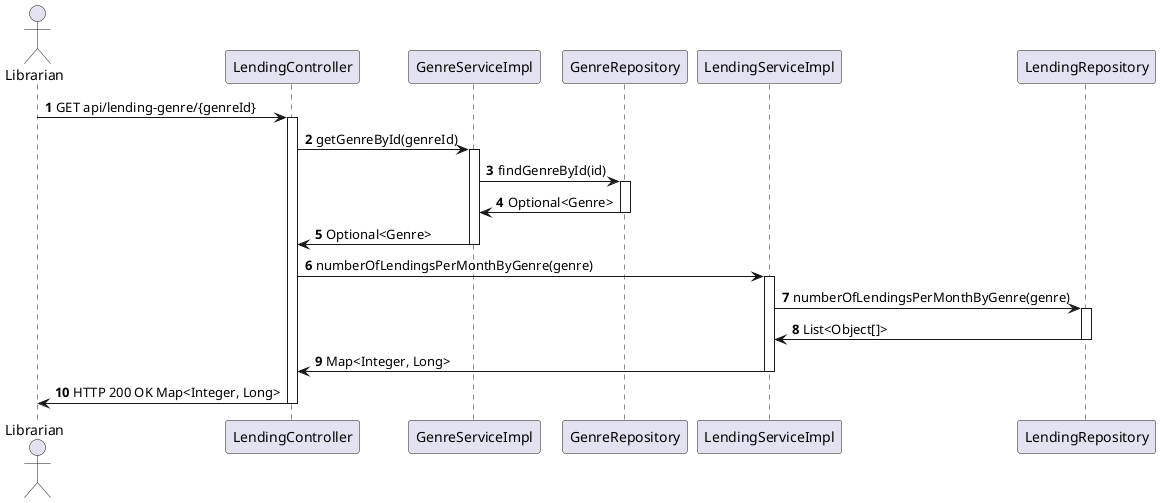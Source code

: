 @startuml
actor Librarian
autonumber

Librarian -> LendingController: GET api/lending-genre/{genreId}
activate LendingController

LendingController -> GenreServiceImpl: getGenreById(genreId)
activate GenreServiceImpl

GenreServiceImpl -> GenreRepository: findGenreById(id)
activate GenreRepository
GenreRepository -> GenreServiceImpl: Optional<Genre>
deactivate GenreRepository
GenreServiceImpl -> LendingController: Optional<Genre>
deactivate GenreServiceImpl

LendingController -> LendingServiceImpl: numberOfLendingsPerMonthByGenre(genre)
activate LendingServiceImpl

LendingServiceImpl -> LendingRepository: numberOfLendingsPerMonthByGenre(genre)
activate LendingRepository
LendingRepository -> LendingServiceImpl: List<Object[]>
deactivate LendingRepository

LendingServiceImpl -> LendingController: Map<Integer, Long>
deactivate LendingServiceImpl

LendingController -> Librarian: HTTP 200 OK Map<Integer, Long>
deactivate LendingController
@enduml
